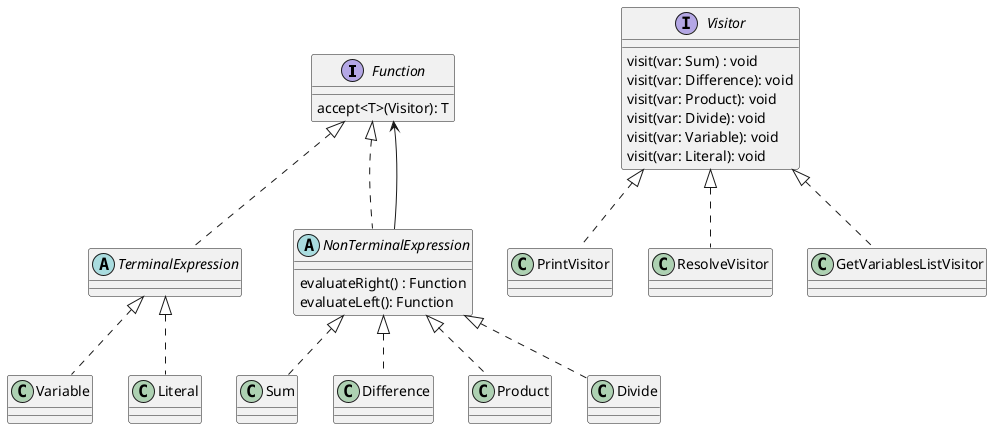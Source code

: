 @startuml
interface Function {
    accept<T>(Visitor): T
}
abstract class TerminalExpression implements Function {}
class Variable implements TerminalExpression {}
class Literal implements TerminalExpression {}
abstract class NonTerminalExpression implements Function {
    evaluateRight() : Function
    evaluateLeft(): Function
}
class Sum implements NonTerminalExpression{}
class Difference implements NonTerminalExpression{}
class Product implements NonTerminalExpression{}
class Divide implements NonTerminalExpression{}

interface Visitor {
    visit(var: Sum) : void
    visit(var: Difference): void
    visit(var: Product): void
    visit(var: Divide): void
    visit(var: Variable): void
    visit(var: Literal): void
}
class PrintVisitor implements Visitor{
}
class ResolveVisitor implements Visitor{
}
class GetVariablesListVisitor implements Visitor{
}

NonTerminalExpression --> Function
@enduml